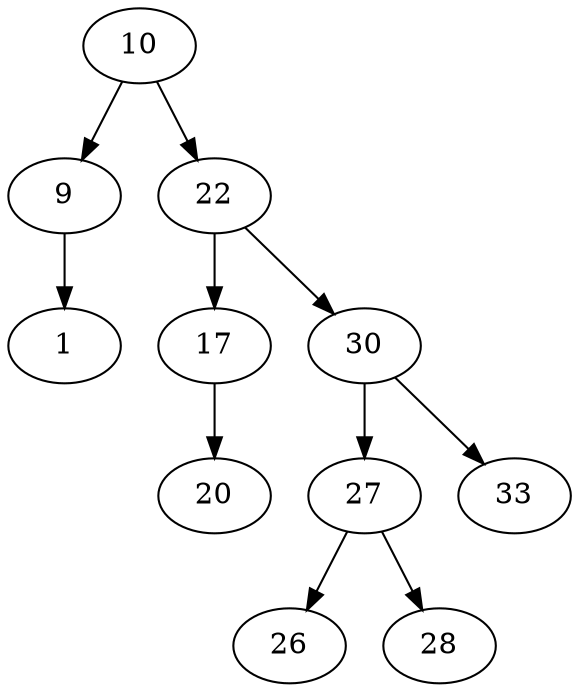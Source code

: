 digraph ArvoreBin {
	10;
	10 -> 9;
	10 -> 22;
	9;
	9 -> 1;
	1;
	22;
	22 -> 17;
	22 -> 30;
	17;
	17 -> 20;
	20;
	30;
	30 -> 27;
	30 -> 33;
	27;
	27 -> 26;
	27 -> 28;
	26;
	28;
	33;
}
